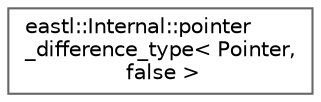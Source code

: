digraph "类继承关系图"
{
 // LATEX_PDF_SIZE
  bgcolor="transparent";
  edge [fontname=Helvetica,fontsize=10,labelfontname=Helvetica,labelfontsize=10];
  node [fontname=Helvetica,fontsize=10,shape=box,height=0.2,width=0.4];
  rankdir="LR";
  Node0 [id="Node000000",label="eastl::Internal::pointer\l_difference_type\< Pointer,\l false \>",height=0.2,width=0.4,color="grey40", fillcolor="white", style="filled",URL="$structeastl_1_1_internal_1_1pointer__difference__type_3_01_pointer_00_01false_01_4.html",tooltip=" "];
}
